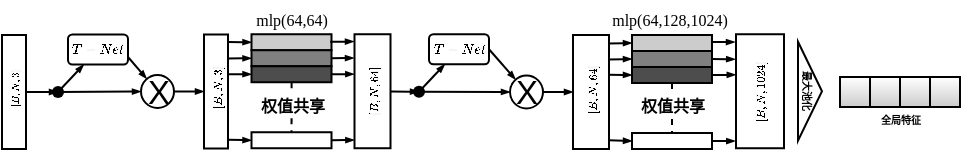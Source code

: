 <mxfile version="21.1.2" type="device">
  <diagram name="第 1 页" id="DzVuvTBzcsTgE-moXFRP">
    <mxGraphModel dx="1403" dy="1501" grid="1" gridSize="10" guides="1" tooltips="1" connect="1" arrows="1" fold="1" page="1" pageScale="1" pageWidth="827" pageHeight="1169" math="1" shadow="0">
      <root>
        <mxCell id="0" />
        <mxCell id="1" parent="0" />
        <mxCell id="z9nt96v0YHG31_BLlNtS-1" style="shape=connector;rounded=0;orthogonalLoop=1;jettySize=auto;html=1;labelBackgroundColor=default;strokeColor=default;strokeWidth=1;fontFamily=Helvetica;fontSize=11;fontColor=default;endArrow=blockThin;endFill=1;entryX=0;entryY=0.5;entryDx=0;entryDy=0;endSize=2;" edge="1" parent="1" source="z9nt96v0YHG31_BLlNtS-7" target="z9nt96v0YHG31_BLlNtS-4">
          <mxGeometry relative="1" as="geometry">
            <mxPoint x="-321" y="-535" as="targetPoint" />
          </mxGeometry>
        </mxCell>
        <mxCell id="z9nt96v0YHG31_BLlNtS-2" value="" style="rounded=0;whiteSpace=wrap;html=1;fontFamily=Helvetica;fontSize=11;fontColor=default;" vertex="1" parent="1">
          <mxGeometry x="-389" y="-563.5" width="12" height="57" as="geometry" />
        </mxCell>
        <mxCell id="z9nt96v0YHG31_BLlNtS-3" style="shape=connector;rounded=0;orthogonalLoop=1;jettySize=auto;html=1;entryX=0;entryY=0.5;entryDx=0;entryDy=0;labelBackgroundColor=default;strokeColor=default;strokeWidth=1;fontFamily=Helvetica;fontSize=11;fontColor=default;endArrow=blockThin;endFill=1;endSize=2;exitX=1;exitY=0.5;exitDx=0;exitDy=0;" edge="1" parent="1" source="z9nt96v0YHG31_BLlNtS-4" target="z9nt96v0YHG31_BLlNtS-11">
          <mxGeometry relative="1" as="geometry">
            <mxPoint x="-301" y="-533.75" as="sourcePoint" />
          </mxGeometry>
        </mxCell>
        <mxCell id="z9nt96v0YHG31_BLlNtS-4" value="&lt;font style=&quot;font-size: 16.5px;&quot;&gt;X&lt;/font&gt;" style="ellipse;whiteSpace=wrap;html=1;aspect=fixed;fontFamily=Helvetica;fontSize=16;fontColor=default;strokeWidth=1;verticalAlign=middle;" vertex="1" parent="1">
          <mxGeometry x="-319.5" y="-543.5" width="16.5" height="16.5" as="geometry" />
        </mxCell>
        <mxCell id="z9nt96v0YHG31_BLlNtS-5" value="" style="shape=connector;rounded=0;orthogonalLoop=1;jettySize=auto;html=1;labelBackgroundColor=default;strokeColor=default;strokeWidth=1;fontFamily=Helvetica;fontSize=11;fontColor=default;endArrow=blockThin;endFill=1;entryDx=0;entryDy=0;endSize=2;" edge="1" parent="1" source="z9nt96v0YHG31_BLlNtS-2" target="z9nt96v0YHG31_BLlNtS-7">
          <mxGeometry relative="1" as="geometry">
            <mxPoint x="-316" y="-535" as="targetPoint" />
            <mxPoint x="-391" y="-535" as="sourcePoint" />
          </mxGeometry>
        </mxCell>
        <mxCell id="z9nt96v0YHG31_BLlNtS-6" style="shape=connector;rounded=0;orthogonalLoop=1;jettySize=auto;html=1;labelBackgroundColor=default;strokeColor=default;strokeWidth=1;fontFamily=Helvetica;fontSize=11;fontColor=default;endArrow=blockThin;endFill=1;endSize=2;" edge="1" parent="1" source="z9nt96v0YHG31_BLlNtS-7" target="z9nt96v0YHG31_BLlNtS-9">
          <mxGeometry relative="1" as="geometry">
            <mxPoint x="-321" y="-575" as="targetPoint" />
          </mxGeometry>
        </mxCell>
        <mxCell id="z9nt96v0YHG31_BLlNtS-7" value="" style="shape=waypoint;sketch=0;fillStyle=solid;size=6;pointerEvents=1;points=[];fillColor=none;resizable=0;rotatable=0;perimeter=centerPerimeter;snapToPoint=1;fontFamily=Helvetica;fontSize=11;fontColor=default;" vertex="1" parent="1">
          <mxGeometry x="-371" y="-545" width="20" height="20" as="geometry" />
        </mxCell>
        <mxCell id="z9nt96v0YHG31_BLlNtS-8" style="shape=connector;rounded=0;orthogonalLoop=1;jettySize=auto;html=1;labelBackgroundColor=default;strokeColor=default;strokeWidth=1;fontFamily=Helvetica;fontSize=11;fontColor=default;endArrow=blockThin;endFill=1;endSize=2;exitX=1;exitY=0.75;exitDx=0;exitDy=0;" edge="1" parent="1" source="z9nt96v0YHG31_BLlNtS-9" target="z9nt96v0YHG31_BLlNtS-4">
          <mxGeometry relative="1" as="geometry" />
        </mxCell>
        <mxCell id="z9nt96v0YHG31_BLlNtS-9" value="&lt;font style=&quot;font-size: 6px;&quot;&gt;$$T-Net$$&lt;/font&gt;" style="rounded=1;whiteSpace=wrap;html=1;fontFamily=Helvetica;fontSize=11;fontColor=default;" vertex="1" parent="1">
          <mxGeometry x="-356" y="-563.75" width="30" height="15" as="geometry" />
        </mxCell>
        <mxCell id="z9nt96v0YHG31_BLlNtS-10" value="&lt;font style=&quot;font-size: 5px;&quot; face=&quot;Times New Roman&quot;&gt;$$[B,N,3]$$&lt;/font&gt;" style="text;html=1;strokeColor=none;fillColor=none;align=center;verticalAlign=middle;whiteSpace=wrap;rounded=0;fontSize=11;fontFamily=Helvetica;fontColor=default;direction=west;rotation=-90;" vertex="1" parent="1">
          <mxGeometry x="-411.5" y="-542.5" width="57" height="12" as="geometry" />
        </mxCell>
        <mxCell id="z9nt96v0YHG31_BLlNtS-11" value="" style="rounded=0;whiteSpace=wrap;html=1;fontFamily=Helvetica;fontSize=11;fontColor=default;" vertex="1" parent="1">
          <mxGeometry x="-288" y="-563.75" width="12" height="57" as="geometry" />
        </mxCell>
        <mxCell id="z9nt96v0YHG31_BLlNtS-12" style="shape=connector;rounded=0;orthogonalLoop=1;jettySize=auto;html=1;entryX=0;entryY=0.5;entryDx=0;entryDy=0;labelBackgroundColor=default;strokeColor=default;strokeWidth=1;fontFamily=Helvetica;fontSize=11;fontColor=default;endArrow=blockThin;endFill=1;endSize=2;exitX=0.088;exitY=-0.029;exitDx=0;exitDy=0;exitPerimeter=0;" edge="1" parent="1" source="z9nt96v0YHG31_BLlNtS-22" target="z9nt96v0YHG31_BLlNtS-13">
          <mxGeometry relative="1" as="geometry">
            <mxPoint x="-253.5" y="-564" as="sourcePoint" />
          </mxGeometry>
        </mxCell>
        <mxCell id="z9nt96v0YHG31_BLlNtS-13" value="" style="rounded=0;whiteSpace=wrap;html=1;fontFamily=Helvetica;fontSize=11;fontColor=default;fillColor=#CCCCCC;" vertex="1" parent="1">
          <mxGeometry x="-264.25" y="-563.88" width="40" height="8" as="geometry" />
        </mxCell>
        <mxCell id="z9nt96v0YHG31_BLlNtS-14" value="" style="rounded=0;whiteSpace=wrap;html=1;fontFamily=Helvetica;fontSize=11;fontColor=default;fillColor=#808080;" vertex="1" parent="1">
          <mxGeometry x="-264.25" y="-555.88" width="40" height="8" as="geometry" />
        </mxCell>
        <mxCell id="z9nt96v0YHG31_BLlNtS-15" style="edgeStyle=orthogonalEdgeStyle;shape=connector;rounded=0;orthogonalLoop=1;jettySize=auto;html=1;entryX=0.5;entryY=0;entryDx=0;entryDy=0;labelBackgroundColor=default;strokeColor=default;strokeWidth=1;fontFamily=Helvetica;fontSize=11;fontColor=default;endArrow=none;endFill=0;dashed=1;" edge="1" parent="1" source="z9nt96v0YHG31_BLlNtS-17" target="z9nt96v0YHG31_BLlNtS-18">
          <mxGeometry relative="1" as="geometry" />
        </mxCell>
        <mxCell id="z9nt96v0YHG31_BLlNtS-16" value="&lt;font face=&quot;宋体&quot; style=&quot;font-size: 8px;&quot;&gt;&lt;b style=&quot;&quot;&gt;权值共享&lt;/b&gt;&lt;/font&gt;" style="edgeLabel;html=1;align=center;verticalAlign=middle;resizable=0;points=[];fontSize=11;fontFamily=Helvetica;fontColor=default;" vertex="1" connectable="0" parent="z9nt96v0YHG31_BLlNtS-15">
          <mxGeometry x="-0.032" relative="1" as="geometry">
            <mxPoint y="-3" as="offset" />
          </mxGeometry>
        </mxCell>
        <mxCell id="z9nt96v0YHG31_BLlNtS-17" value="" style="rounded=0;whiteSpace=wrap;html=1;fontFamily=Helvetica;fontSize=11;fontColor=default;fillColor=#4D4D4D;" vertex="1" parent="1">
          <mxGeometry x="-264.25" y="-547.88" width="40" height="8" as="geometry" />
        </mxCell>
        <mxCell id="z9nt96v0YHG31_BLlNtS-18" value="" style="rounded=0;whiteSpace=wrap;html=1;fontFamily=Helvetica;fontSize=11;fontColor=default;" vertex="1" parent="1">
          <mxGeometry x="-264.25" y="-514.88" width="40" height="8" as="geometry" />
        </mxCell>
        <mxCell id="z9nt96v0YHG31_BLlNtS-19" style="shape=connector;rounded=0;orthogonalLoop=1;jettySize=auto;html=1;exitX=0.232;exitY=0.004;exitDx=0;exitDy=0;labelBackgroundColor=default;strokeColor=default;strokeWidth=1;fontFamily=Helvetica;fontSize=11;fontColor=default;endArrow=blockThin;endFill=1;endSize=2;exitPerimeter=0;entryX=0;entryY=0.5;entryDx=0;entryDy=0;" edge="1" parent="1" source="z9nt96v0YHG31_BLlNtS-22" target="z9nt96v0YHG31_BLlNtS-14">
          <mxGeometry relative="1" as="geometry">
            <mxPoint x="-253.5" y="-553.85" as="sourcePoint" />
            <mxPoint x="-238.5" y="-553.85" as="targetPoint" />
          </mxGeometry>
        </mxCell>
        <mxCell id="z9nt96v0YHG31_BLlNtS-20" style="shape=connector;rounded=0;orthogonalLoop=1;jettySize=auto;html=1;exitX=0.984;exitY=0.348;exitDx=0;exitDy=0;labelBackgroundColor=default;strokeColor=default;strokeWidth=1;fontFamily=Helvetica;fontSize=11;fontColor=default;endArrow=blockThin;endFill=1;endSize=2;exitPerimeter=0;entryX=0;entryY=0.5;entryDx=0;entryDy=0;" edge="1" parent="1" source="z9nt96v0YHG31_BLlNtS-11" target="z9nt96v0YHG31_BLlNtS-17">
          <mxGeometry relative="1" as="geometry">
            <mxPoint x="-248.5" y="-544" as="sourcePoint" />
            <mxPoint x="-233.5" y="-544" as="targetPoint" />
          </mxGeometry>
        </mxCell>
        <mxCell id="z9nt96v0YHG31_BLlNtS-21" style="shape=connector;rounded=0;orthogonalLoop=1;jettySize=auto;html=1;labelBackgroundColor=default;strokeColor=default;strokeWidth=1;fontFamily=Helvetica;fontSize=11;fontColor=default;endArrow=blockThin;endFill=1;endSize=2;entryX=0;entryY=0.5;entryDx=0;entryDy=0;exitX=0.984;exitY=0.924;exitDx=0;exitDy=0;exitPerimeter=0;" edge="1" parent="1" source="z9nt96v0YHG31_BLlNtS-11" target="z9nt96v0YHG31_BLlNtS-18">
          <mxGeometry relative="1" as="geometry">
            <mxPoint x="-271" y="-511" as="sourcePoint" />
            <mxPoint x="-233.5" y="-507" as="targetPoint" />
          </mxGeometry>
        </mxCell>
        <mxCell id="z9nt96v0YHG31_BLlNtS-22" value="&lt;font style=&quot;font-size: 5px;&quot;&gt;$$[B,N,3]$$&lt;/font&gt;" style="text;html=1;strokeColor=none;fillColor=none;align=center;verticalAlign=middle;whiteSpace=wrap;rounded=0;fontSize=11;fontFamily=Helvetica;fontColor=default;direction=west;rotation=-90;" vertex="1" parent="1">
          <mxGeometry x="-310.5" y="-542.5" width="57" height="12" as="geometry" />
        </mxCell>
        <mxCell id="z9nt96v0YHG31_BLlNtS-23" style="shape=connector;rounded=0;orthogonalLoop=1;jettySize=auto;html=1;labelBackgroundColor=default;strokeColor=default;strokeWidth=1;fontFamily=Helvetica;fontSize=11;fontColor=default;endArrow=blockThin;endFill=1;entryX=0;entryY=0.5;entryDx=0;entryDy=0;endSize=2;" edge="1" parent="1" source="z9nt96v0YHG31_BLlNtS-29" target="z9nt96v0YHG31_BLlNtS-26">
          <mxGeometry relative="1" as="geometry">
            <mxPoint x="-130.5" y="-535.13" as="targetPoint" />
          </mxGeometry>
        </mxCell>
        <mxCell id="z9nt96v0YHG31_BLlNtS-24" value="" style="rounded=0;whiteSpace=wrap;html=1;fontFamily=Helvetica;fontSize=11;fontColor=default;" vertex="1" parent="1">
          <mxGeometry x="-212.75" y="-563.88" width="18" height="57" as="geometry" />
        </mxCell>
        <mxCell id="z9nt96v0YHG31_BLlNtS-25" style="shape=connector;rounded=0;orthogonalLoop=1;jettySize=auto;html=1;entryX=0;entryY=0.5;entryDx=0;entryDy=0;labelBackgroundColor=default;strokeColor=default;strokeWidth=1;fontFamily=Helvetica;fontSize=11;fontColor=default;endArrow=blockThin;endFill=1;endSize=2;exitX=1;exitY=0.5;exitDx=0;exitDy=0;" edge="1" parent="1" source="z9nt96v0YHG31_BLlNtS-26" target="z9nt96v0YHG31_BLlNtS-33">
          <mxGeometry relative="1" as="geometry">
            <mxPoint x="-116.5" y="-533.5" as="sourcePoint" />
          </mxGeometry>
        </mxCell>
        <mxCell id="z9nt96v0YHG31_BLlNtS-26" value="&lt;font style=&quot;font-size: 16.5px;&quot;&gt;X&lt;/font&gt;" style="ellipse;whiteSpace=wrap;html=1;aspect=fixed;fontFamily=Helvetica;fontSize=16;fontColor=default;strokeWidth=1;verticalAlign=middle;" vertex="1" parent="1">
          <mxGeometry x="-135" y="-543.25" width="16.5" height="16.5" as="geometry" />
        </mxCell>
        <mxCell id="z9nt96v0YHG31_BLlNtS-27" value="" style="shape=connector;rounded=0;orthogonalLoop=1;jettySize=auto;html=1;labelBackgroundColor=default;strokeColor=default;strokeWidth=1;fontFamily=Helvetica;fontSize=11;fontColor=default;endArrow=blockThin;endFill=1;entryDx=0;entryDy=0;endSize=2;" edge="1" parent="1" source="z9nt96v0YHG31_BLlNtS-24" target="z9nt96v0YHG31_BLlNtS-29">
          <mxGeometry relative="1" as="geometry">
            <mxPoint x="-111" y="-534.75" as="targetPoint" />
            <mxPoint x="-186" y="-534.75" as="sourcePoint" />
          </mxGeometry>
        </mxCell>
        <mxCell id="z9nt96v0YHG31_BLlNtS-28" style="shape=connector;rounded=0;orthogonalLoop=1;jettySize=auto;html=1;labelBackgroundColor=default;strokeColor=default;strokeWidth=1;fontFamily=Helvetica;fontSize=11;fontColor=default;endArrow=blockThin;endFill=1;endSize=2;" edge="1" parent="1" source="z9nt96v0YHG31_BLlNtS-29" target="z9nt96v0YHG31_BLlNtS-31">
          <mxGeometry relative="1" as="geometry">
            <mxPoint x="-140.5" y="-575.13" as="targetPoint" />
          </mxGeometry>
        </mxCell>
        <mxCell id="z9nt96v0YHG31_BLlNtS-29" value="" style="shape=waypoint;sketch=0;fillStyle=solid;size=6;pointerEvents=1;points=[];fillColor=none;resizable=0;rotatable=0;perimeter=centerPerimeter;snapToPoint=1;fontFamily=Helvetica;fontSize=11;fontColor=default;" vertex="1" parent="1">
          <mxGeometry x="-190.5" y="-545.13" width="20" height="20" as="geometry" />
        </mxCell>
        <mxCell id="z9nt96v0YHG31_BLlNtS-30" style="shape=connector;rounded=0;orthogonalLoop=1;jettySize=auto;html=1;labelBackgroundColor=default;strokeColor=default;strokeWidth=1;fontFamily=Helvetica;fontSize=11;fontColor=default;endArrow=blockThin;endFill=1;endSize=2;exitX=1;exitY=0.5;exitDx=0;exitDy=0;" edge="1" parent="1" source="z9nt96v0YHG31_BLlNtS-31" target="z9nt96v0YHG31_BLlNtS-26">
          <mxGeometry relative="1" as="geometry" />
        </mxCell>
        <mxCell id="z9nt96v0YHG31_BLlNtS-31" value="&lt;font style=&quot;font-size: 6px;&quot;&gt;$$T-Net$$&lt;/font&gt;" style="rounded=1;whiteSpace=wrap;html=1;fontFamily=Helvetica;fontSize=11;fontColor=default;" vertex="1" parent="1">
          <mxGeometry x="-175.5" y="-563.88" width="30" height="15" as="geometry" />
        </mxCell>
        <mxCell id="z9nt96v0YHG31_BLlNtS-32" value="&lt;font style=&quot;font-size: 5px;&quot;&gt;$$[B,N,64]$$&lt;/font&gt;" style="text;html=1;strokeColor=none;fillColor=none;align=center;verticalAlign=middle;whiteSpace=wrap;rounded=0;fontSize=11;fontFamily=Helvetica;fontColor=default;direction=west;rotation=-90;" vertex="1" parent="1">
          <mxGeometry x="-232.25" y="-541.38" width="57" height="12" as="geometry" />
        </mxCell>
        <mxCell id="z9nt96v0YHG31_BLlNtS-33" value="" style="rounded=0;whiteSpace=wrap;html=1;fontFamily=Helvetica;fontSize=11;fontColor=default;" vertex="1" parent="1">
          <mxGeometry x="-103.5" y="-563.5" width="18" height="57" as="geometry" />
        </mxCell>
        <mxCell id="z9nt96v0YHG31_BLlNtS-34" style="shape=connector;rounded=0;orthogonalLoop=1;jettySize=auto;html=1;entryX=0;entryY=0.5;entryDx=0;entryDy=0;labelBackgroundColor=default;strokeColor=default;strokeWidth=1;fontFamily=Helvetica;fontSize=11;fontColor=default;endArrow=blockThin;endFill=1;endSize=2;exitX=0.985;exitY=0.075;exitDx=0;exitDy=0;exitPerimeter=0;" edge="1" parent="1" source="z9nt96v0YHG31_BLlNtS-33" target="z9nt96v0YHG31_BLlNtS-35">
          <mxGeometry relative="1" as="geometry">
            <mxPoint x="-69" y="-563.75" as="sourcePoint" />
          </mxGeometry>
        </mxCell>
        <mxCell id="z9nt96v0YHG31_BLlNtS-35" value="" style="rounded=0;whiteSpace=wrap;html=1;fontFamily=Helvetica;fontSize=11;fontColor=default;fillColor=#CCCCCC;" vertex="1" parent="1">
          <mxGeometry x="-74" y="-563.5" width="40" height="8" as="geometry" />
        </mxCell>
        <mxCell id="z9nt96v0YHG31_BLlNtS-36" value="" style="rounded=0;whiteSpace=wrap;html=1;fontFamily=Helvetica;fontSize=11;fontColor=default;fillColor=#808080;" vertex="1" parent="1">
          <mxGeometry x="-74" y="-555.5" width="40" height="8" as="geometry" />
        </mxCell>
        <mxCell id="z9nt96v0YHG31_BLlNtS-37" style="edgeStyle=orthogonalEdgeStyle;shape=connector;rounded=0;orthogonalLoop=1;jettySize=auto;html=1;entryX=0.5;entryY=0;entryDx=0;entryDy=0;labelBackgroundColor=default;strokeColor=default;strokeWidth=1;fontFamily=Helvetica;fontSize=11;fontColor=default;endArrow=none;endFill=0;dashed=1;" edge="1" parent="1" source="z9nt96v0YHG31_BLlNtS-39" target="z9nt96v0YHG31_BLlNtS-40">
          <mxGeometry relative="1" as="geometry" />
        </mxCell>
        <mxCell id="z9nt96v0YHG31_BLlNtS-38" value="&lt;span style=&quot;font-size: 8px;&quot;&gt;&lt;b style=&quot;&quot;&gt;&lt;font face=&quot;宋体&quot;&gt;权值共享&lt;/font&gt;&lt;/b&gt;&lt;/span&gt;" style="edgeLabel;html=1;align=center;verticalAlign=middle;resizable=0;points=[];fontSize=11;fontFamily=Helvetica;fontColor=default;" vertex="1" connectable="0" parent="z9nt96v0YHG31_BLlNtS-37">
          <mxGeometry x="-0.032" relative="1" as="geometry">
            <mxPoint y="-3" as="offset" />
          </mxGeometry>
        </mxCell>
        <mxCell id="z9nt96v0YHG31_BLlNtS-39" value="" style="rounded=0;whiteSpace=wrap;html=1;fontFamily=Helvetica;fontSize=11;fontColor=default;fillColor=#4D4D4D;" vertex="1" parent="1">
          <mxGeometry x="-74" y="-547.5" width="40" height="8" as="geometry" />
        </mxCell>
        <mxCell id="z9nt96v0YHG31_BLlNtS-40" value="" style="rounded=0;whiteSpace=wrap;html=1;fontFamily=Helvetica;fontSize=11;fontColor=default;" vertex="1" parent="1">
          <mxGeometry x="-74" y="-514.5" width="40" height="8" as="geometry" />
        </mxCell>
        <mxCell id="z9nt96v0YHG31_BLlNtS-41" style="shape=connector;rounded=0;orthogonalLoop=1;jettySize=auto;html=1;exitX=0.975;exitY=0.214;exitDx=0;exitDy=0;labelBackgroundColor=default;strokeColor=default;strokeWidth=1;fontFamily=Helvetica;fontSize=11;fontColor=default;endArrow=blockThin;endFill=1;endSize=2;exitPerimeter=0;entryX=0;entryY=0.5;entryDx=0;entryDy=0;" edge="1" parent="1" source="z9nt96v0YHG31_BLlNtS-33" target="z9nt96v0YHG31_BLlNtS-36">
          <mxGeometry relative="1" as="geometry">
            <mxPoint x="-69" y="-553.6" as="sourcePoint" />
            <mxPoint x="-54" y="-553.6" as="targetPoint" />
          </mxGeometry>
        </mxCell>
        <mxCell id="z9nt96v0YHG31_BLlNtS-42" style="shape=connector;rounded=0;orthogonalLoop=1;jettySize=auto;html=1;exitX=0.984;exitY=0.348;exitDx=0;exitDy=0;labelBackgroundColor=default;strokeColor=default;strokeWidth=1;fontFamily=Helvetica;fontSize=11;fontColor=default;endArrow=blockThin;endFill=1;endSize=2;exitPerimeter=0;entryX=0;entryY=0.5;entryDx=0;entryDy=0;" edge="1" parent="1" source="z9nt96v0YHG31_BLlNtS-33" target="z9nt96v0YHG31_BLlNtS-39">
          <mxGeometry relative="1" as="geometry">
            <mxPoint x="-64" y="-543.75" as="sourcePoint" />
            <mxPoint x="-49" y="-543.75" as="targetPoint" />
          </mxGeometry>
        </mxCell>
        <mxCell id="z9nt96v0YHG31_BLlNtS-43" style="shape=connector;rounded=0;orthogonalLoop=1;jettySize=auto;html=1;labelBackgroundColor=default;strokeColor=default;strokeWidth=1;fontFamily=Helvetica;fontSize=11;fontColor=default;endArrow=blockThin;endFill=1;endSize=2;entryX=0;entryY=0.5;entryDx=0;entryDy=0;exitX=0.984;exitY=0.924;exitDx=0;exitDy=0;exitPerimeter=0;" edge="1" parent="1" source="z9nt96v0YHG31_BLlNtS-33" target="z9nt96v0YHG31_BLlNtS-40">
          <mxGeometry relative="1" as="geometry">
            <mxPoint x="-86.5" y="-510.75" as="sourcePoint" />
            <mxPoint x="-49" y="-506.75" as="targetPoint" />
          </mxGeometry>
        </mxCell>
        <mxCell id="z9nt96v0YHG31_BLlNtS-44" value="&lt;font style=&quot;font-size: 5px;&quot;&gt;$$[B,N,64]$$&lt;/font&gt;" style="text;html=1;strokeColor=none;fillColor=none;align=center;verticalAlign=middle;whiteSpace=wrap;rounded=0;fontSize=11;fontFamily=Helvetica;fontColor=default;direction=west;rotation=-90;" vertex="1" parent="1">
          <mxGeometry x="-123" y="-542.5" width="57" height="12" as="geometry" />
        </mxCell>
        <mxCell id="z9nt96v0YHG31_BLlNtS-45" style="shape=connector;rounded=0;orthogonalLoop=1;jettySize=auto;html=1;labelBackgroundColor=default;strokeColor=default;strokeWidth=1;fontFamily=Helvetica;fontSize=11;fontColor=default;endArrow=blockThin;endFill=1;endSize=2;exitX=0.984;exitY=0.474;exitDx=0;exitDy=0;exitPerimeter=0;entryX=-0.014;entryY=0.064;entryDx=0;entryDy=0;entryPerimeter=0;" edge="1" parent="1" source="z9nt96v0YHG31_BLlNtS-13" target="z9nt96v0YHG31_BLlNtS-24">
          <mxGeometry relative="1" as="geometry">
            <mxPoint x="-224.25" y="-560.02" as="sourcePoint" />
            <mxPoint x="-199.25" y="-559.88" as="targetPoint" />
          </mxGeometry>
        </mxCell>
        <mxCell id="z9nt96v0YHG31_BLlNtS-46" style="shape=connector;rounded=0;orthogonalLoop=1;jettySize=auto;html=1;exitX=1;exitY=0.5;exitDx=0;exitDy=0;labelBackgroundColor=default;strokeColor=default;strokeWidth=1;fontFamily=Helvetica;fontSize=11;fontColor=default;endArrow=blockThin;endFill=1;endSize=2;entryX=-0.014;entryY=0.208;entryDx=0;entryDy=0;entryPerimeter=0;" edge="1" parent="1" source="z9nt96v0YHG31_BLlNtS-14" target="z9nt96v0YHG31_BLlNtS-24">
          <mxGeometry relative="1" as="geometry">
            <mxPoint x="-224.25" y="-552.02" as="sourcePoint" />
            <mxPoint x="-199.25" y="-552.02" as="targetPoint" />
          </mxGeometry>
        </mxCell>
        <mxCell id="z9nt96v0YHG31_BLlNtS-47" style="shape=connector;rounded=0;orthogonalLoop=1;jettySize=auto;html=1;exitX=1;exitY=0.5;exitDx=0;exitDy=0;labelBackgroundColor=default;strokeColor=default;strokeWidth=1;fontFamily=Helvetica;fontSize=11;fontColor=default;endArrow=blockThin;endFill=1;endSize=2;entryX=-0.005;entryY=0.35;entryDx=0;entryDy=0;entryPerimeter=0;" edge="1" parent="1" source="z9nt96v0YHG31_BLlNtS-17" target="z9nt96v0YHG31_BLlNtS-24">
          <mxGeometry relative="1" as="geometry">
            <mxPoint x="-224.25" y="-543.95" as="sourcePoint" />
            <mxPoint x="-204.25" y="-543.81" as="targetPoint" />
          </mxGeometry>
        </mxCell>
        <mxCell id="z9nt96v0YHG31_BLlNtS-48" style="shape=connector;rounded=0;orthogonalLoop=1;jettySize=auto;html=1;labelBackgroundColor=default;strokeColor=default;strokeWidth=1;fontFamily=Helvetica;fontSize=11;fontColor=default;endArrow=blockThin;endFill=1;endSize=2;entryX=-0.004;entryY=0.927;entryDx=0;entryDy=0;entryPerimeter=0;" edge="1" parent="1" target="z9nt96v0YHG31_BLlNtS-24">
          <mxGeometry relative="1" as="geometry">
            <mxPoint x="-224.25" y="-510.88" as="sourcePoint" />
            <mxPoint x="-204.25" y="-510.88" as="targetPoint" />
          </mxGeometry>
        </mxCell>
        <mxCell id="z9nt96v0YHG31_BLlNtS-49" value="" style="rounded=0;whiteSpace=wrap;html=1;fontFamily=Helvetica;fontSize=11;fontColor=default;" vertex="1" parent="1">
          <mxGeometry x="-22" y="-563.88" width="24" height="57" as="geometry" />
        </mxCell>
        <mxCell id="z9nt96v0YHG31_BLlNtS-50" value="&lt;font style=&quot;font-size: 5px;&quot;&gt;$$[B,N,1024]$$&lt;/font&gt;" style="text;html=1;strokeColor=none;fillColor=none;align=center;verticalAlign=middle;whiteSpace=wrap;rounded=0;fontSize=11;fontFamily=Helvetica;fontColor=default;direction=west;rotation=-90;" vertex="1" parent="1">
          <mxGeometry x="-38.5" y="-540.88" width="57" height="12" as="geometry" />
        </mxCell>
        <mxCell id="z9nt96v0YHG31_BLlNtS-51" style="shape=connector;rounded=0;orthogonalLoop=1;jettySize=auto;html=1;labelBackgroundColor=default;strokeColor=default;strokeWidth=1;fontFamily=Helvetica;fontSize=11;fontColor=default;endArrow=blockThin;endFill=1;endSize=2;exitX=0.984;exitY=0.474;exitDx=0;exitDy=0;exitPerimeter=0;entryX=-0.021;entryY=0.069;entryDx=0;entryDy=0;entryPerimeter=0;" edge="1" parent="1" target="z9nt96v0YHG31_BLlNtS-49">
          <mxGeometry relative="1" as="geometry">
            <mxPoint x="-34" y="-560" as="sourcePoint" />
            <mxPoint x="-8" y="-560" as="targetPoint" />
          </mxGeometry>
        </mxCell>
        <mxCell id="z9nt96v0YHG31_BLlNtS-52" style="shape=connector;rounded=0;orthogonalLoop=1;jettySize=auto;html=1;exitX=1;exitY=0.5;exitDx=0;exitDy=0;labelBackgroundColor=default;strokeColor=default;strokeWidth=1;fontFamily=Helvetica;fontSize=11;fontColor=default;endArrow=blockThin;endFill=1;endSize=2;entryX=-0.017;entryY=0.22;entryDx=0;entryDy=0;entryPerimeter=0;" edge="1" parent="1" source="z9nt96v0YHG31_BLlNtS-36" target="z9nt96v0YHG31_BLlNtS-49">
          <mxGeometry relative="1" as="geometry">
            <mxPoint x="-33" y="-552" as="sourcePoint" />
            <mxPoint x="-8" y="-552.14" as="targetPoint" />
          </mxGeometry>
        </mxCell>
        <mxCell id="z9nt96v0YHG31_BLlNtS-53" style="shape=connector;rounded=0;orthogonalLoop=1;jettySize=auto;html=1;exitX=1;exitY=0.5;exitDx=0;exitDy=0;labelBackgroundColor=default;strokeColor=default;strokeWidth=1;fontFamily=Helvetica;fontSize=11;fontColor=default;endArrow=blockThin;endFill=1;endSize=2;entryX=-0.005;entryY=0.356;entryDx=0;entryDy=0;entryPerimeter=0;" edge="1" parent="1" source="z9nt96v0YHG31_BLlNtS-39" target="z9nt96v0YHG31_BLlNtS-49">
          <mxGeometry relative="1" as="geometry">
            <mxPoint x="-33" y="-544" as="sourcePoint" />
            <mxPoint x="-9" y="-543.75" as="targetPoint" />
          </mxGeometry>
        </mxCell>
        <mxCell id="z9nt96v0YHG31_BLlNtS-54" style="shape=connector;rounded=0;orthogonalLoop=1;jettySize=auto;html=1;labelBackgroundColor=default;strokeColor=default;strokeWidth=1;fontFamily=Helvetica;fontSize=11;fontColor=default;endArrow=blockThin;endFill=1;endSize=2;entryX=-0.016;entryY=0.937;entryDx=0;entryDy=0;entryPerimeter=0;exitX=1;exitY=0.5;exitDx=0;exitDy=0;" edge="1" parent="1" source="z9nt96v0YHG31_BLlNtS-40" target="z9nt96v0YHG31_BLlNtS-49">
          <mxGeometry relative="1" as="geometry">
            <mxPoint x="-33" y="-511" as="sourcePoint" />
            <mxPoint x="-13" y="-511" as="targetPoint" />
          </mxGeometry>
        </mxCell>
        <mxCell id="z9nt96v0YHG31_BLlNtS-55" value="" style="triangle;whiteSpace=wrap;html=1;fontFamily=Helvetica;fontSize=11;fontColor=default;" vertex="1" parent="1">
          <mxGeometry x="9" y="-560.13" width="12" height="49.5" as="geometry" />
        </mxCell>
        <mxCell id="z9nt96v0YHG31_BLlNtS-56" value="&lt;font style=&quot;font-size: 8px;&quot; face=&quot;Times New Roman&quot;&gt;mlp(64,64)&lt;/font&gt;" style="text;html=1;strokeColor=none;fillColor=none;align=center;verticalAlign=middle;whiteSpace=wrap;rounded=0;fontSize=11;fontFamily=Helvetica;fontColor=default;" vertex="1" parent="1">
          <mxGeometry x="-262.25" y="-580.13" width="36" height="16.25" as="geometry" />
        </mxCell>
        <mxCell id="z9nt96v0YHG31_BLlNtS-57" value="&lt;font style=&quot;font-size: 8px;&quot; face=&quot;Times New Roman&quot;&gt;mlp(64,128,1024)&lt;/font&gt;" style="text;html=1;strokeColor=none;fillColor=none;align=center;verticalAlign=middle;whiteSpace=wrap;rounded=0;fontSize=11;fontFamily=Helvetica;fontColor=default;" vertex="1" parent="1">
          <mxGeometry x="-85.5" y="-580" width="60" height="16.25" as="geometry" />
        </mxCell>
        <mxCell id="z9nt96v0YHG31_BLlNtS-58" value="&lt;font face=&quot;宋体&quot; style=&quot;font-size: 5px;&quot;&gt;&lt;b&gt;最大池化&lt;/b&gt;&lt;/font&gt;" style="text;html=1;strokeColor=none;fillColor=none;align=center;verticalAlign=middle;whiteSpace=wrap;rounded=0;fontSize=8;fontFamily=Times New Roman;fontColor=default;rotation=90;" vertex="1" parent="1">
          <mxGeometry x="-15" y="-550.38" width="60" height="30" as="geometry" />
        </mxCell>
        <mxCell id="z9nt96v0YHG31_BLlNtS-60" value="&lt;span style=&quot;font-size: 5px;&quot;&gt;&lt;font face=&quot;宋体&quot;&gt;&lt;b&gt;全局特征&lt;/b&gt;&lt;/font&gt;&lt;/span&gt;" style="text;html=1;strokeColor=none;fillColor=none;align=center;verticalAlign=middle;whiteSpace=wrap;rounded=0;fontSize=11;fontFamily=Helvetica;fontColor=default;direction=east;rotation=0;" vertex="1" parent="1">
          <mxGeometry x="31.5" y="-528.88" width="57" height="12" as="geometry" />
        </mxCell>
        <mxCell id="z9nt96v0YHG31_BLlNtS-61" value="" style="shape=table;startSize=0;container=1;collapsible=0;childLayout=tableLayout;gradientColor=#CCCCCC;" vertex="1" parent="1">
          <mxGeometry x="30" y="-542.5" width="60" height="15" as="geometry" />
        </mxCell>
        <mxCell id="z9nt96v0YHG31_BLlNtS-62" value="" style="shape=tableRow;horizontal=0;startSize=0;swimlaneHead=0;swimlaneBody=0;strokeColor=inherit;top=0;left=0;bottom=0;right=0;collapsible=0;dropTarget=0;fillColor=none;points=[[0,0.5],[1,0.5]];portConstraint=eastwest;" vertex="1" parent="z9nt96v0YHG31_BLlNtS-61">
          <mxGeometry width="60" height="15" as="geometry" />
        </mxCell>
        <mxCell id="z9nt96v0YHG31_BLlNtS-63" value="" style="shape=partialRectangle;html=1;whiteSpace=wrap;connectable=0;strokeColor=inherit;overflow=hidden;fillColor=none;top=0;left=0;bottom=0;right=0;pointerEvents=1;" vertex="1" parent="z9nt96v0YHG31_BLlNtS-62">
          <mxGeometry width="15" height="15" as="geometry">
            <mxRectangle width="15" height="15" as="alternateBounds" />
          </mxGeometry>
        </mxCell>
        <mxCell id="z9nt96v0YHG31_BLlNtS-64" value="" style="shape=partialRectangle;html=1;whiteSpace=wrap;connectable=0;strokeColor=inherit;overflow=hidden;fillColor=none;top=0;left=0;bottom=0;right=0;pointerEvents=1;" vertex="1" parent="z9nt96v0YHG31_BLlNtS-62">
          <mxGeometry x="15" width="15" height="15" as="geometry">
            <mxRectangle width="15" height="15" as="alternateBounds" />
          </mxGeometry>
        </mxCell>
        <mxCell id="z9nt96v0YHG31_BLlNtS-65" value="" style="shape=partialRectangle;html=1;whiteSpace=wrap;connectable=0;strokeColor=inherit;overflow=hidden;fillColor=none;top=0;left=0;bottom=0;right=0;pointerEvents=1;" vertex="1" parent="z9nt96v0YHG31_BLlNtS-62">
          <mxGeometry x="30" width="15" height="15" as="geometry">
            <mxRectangle width="15" height="15" as="alternateBounds" />
          </mxGeometry>
        </mxCell>
        <mxCell id="z9nt96v0YHG31_BLlNtS-66" value="" style="shape=partialRectangle;html=1;whiteSpace=wrap;connectable=0;strokeColor=inherit;overflow=hidden;fillColor=none;top=0;left=0;bottom=0;right=0;pointerEvents=1;" vertex="1" parent="z9nt96v0YHG31_BLlNtS-62">
          <mxGeometry x="45" width="15" height="15" as="geometry">
            <mxRectangle width="15" height="15" as="alternateBounds" />
          </mxGeometry>
        </mxCell>
      </root>
    </mxGraphModel>
  </diagram>
</mxfile>
